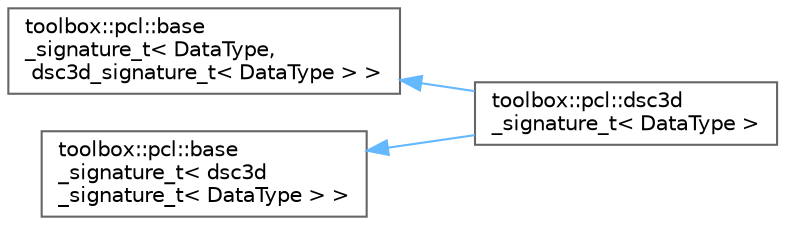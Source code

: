 digraph "Graphical Class Hierarchy"
{
 // LATEX_PDF_SIZE
  bgcolor="transparent";
  edge [fontname=Helvetica,fontsize=10,labelfontname=Helvetica,labelfontsize=10];
  node [fontname=Helvetica,fontsize=10,shape=box,height=0.2,width=0.4];
  rankdir="LR";
  Node0 [id="Node000000",label="toolbox::pcl::base\l_signature_t\< DataType,\l dsc3d_signature_t\< DataType \> \>",height=0.2,width=0.4,color="grey40", fillcolor="white", style="filled",URL="$structtoolbox_1_1pcl_1_1base__signature__t.html",tooltip=" "];
  Node0 -> Node1 [id="edge98_Node000000_Node000001",dir="back",color="steelblue1",style="solid",tooltip=" "];
  Node1 [id="Node000001",label="toolbox::pcl::dsc3d\l_signature_t\< DataType \>",height=0.2,width=0.4,color="grey40", fillcolor="white", style="filled",URL="$structtoolbox_1_1pcl_1_1dsc3d__signature__t.html",tooltip="3D形状上下文描述子签名 / 3D Shape Context descriptor signature"];
  Node2 [id="Node000002",label="toolbox::pcl::base\l_signature_t\< dsc3d\l_signature_t\< DataType \> \>",height=0.2,width=0.4,color="grey40", fillcolor="white", style="filled",URL="$structtoolbox_1_1pcl_1_1base__signature__t.html",tooltip=" "];
  Node2 -> Node1 [id="edge99_Node000002_Node000001",dir="back",color="steelblue1",style="solid",tooltip=" "];
}
